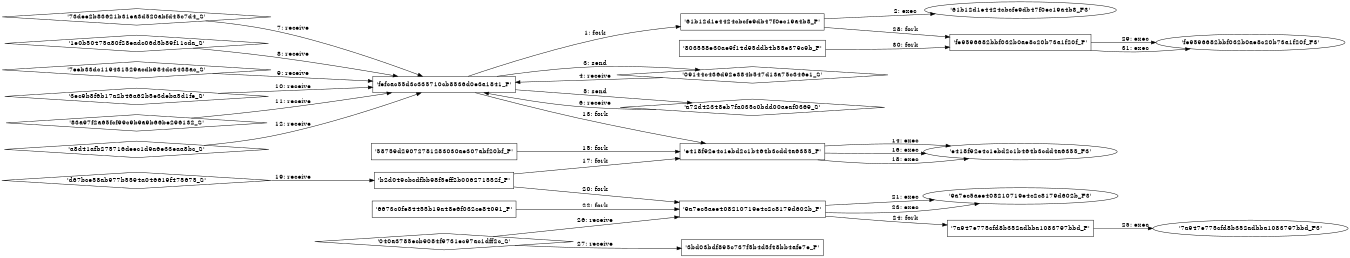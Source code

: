 digraph "D:\Learning\Paper\apt\基于CTI的攻击预警\Dataset\攻击图\ASGfromALLCTI\Vulnerability Spotlight - McAfee ePolicy Orchestrator DataChannel Blind SQL Injection Vulnerability.dot" {
rankdir="LR"
size="9"
fixedsize="false"
splines="true"
nodesep=0.3
ranksep=0
fontsize=10
overlap="scalexy"
engine= "neato"
	"'fefcac55d3c335710cb8536d0e3a1841_P'" [node_type=Process shape=box]
	"'61b12d1e4424cbcfe9db47f0ec19a4b8_P'" [node_type=Process shape=box]
	"'fefcac55d3c335710cb8536d0e3a1841_P'" -> "'61b12d1e4424cbcfe9db47f0ec19a4b8_P'" [label="1: fork"]
	"'61b12d1e4424cbcfe9db47f0ec19a4b8_P'" [node_type=Process shape=box]
	"'61b12d1e4424cbcfe9db47f0ec19a4b8_F3'" [node_type=File shape=ellipse]
	"'61b12d1e4424cbcfe9db47f0ec19a4b8_P'" -> "'61b12d1e4424cbcfe9db47f0ec19a4b8_F3'" [label="2: exec"]
	"'09144c436d92e384b547d13a75c346e1_S'" [node_type=Socket shape=diamond]
	"'fefcac55d3c335710cb8536d0e3a1841_P'" [node_type=Process shape=box]
	"'fefcac55d3c335710cb8536d0e3a1841_P'" -> "'09144c436d92e384b547d13a75c346e1_S'" [label="3: send"]
	"'09144c436d92e384b547d13a75c346e1_S'" -> "'fefcac55d3c335710cb8536d0e3a1841_P'" [label="4: receive"]
	"'a72d42348eb7fa035c0bdd00aeaf0369_S'" [node_type=Socket shape=diamond]
	"'fefcac55d3c335710cb8536d0e3a1841_P'" [node_type=Process shape=box]
	"'fefcac55d3c335710cb8536d0e3a1841_P'" -> "'a72d42348eb7fa035c0bdd00aeaf0369_S'" [label="5: send"]
	"'a72d42348eb7fa035c0bdd00aeaf0369_S'" -> "'fefcac55d3c335710cb8536d0e3a1841_P'" [label="6: receive"]
	"'fefcac55d3c335710cb8536d0e3a1841_P'" [node_type=Process shape=box]
	"'73dee2b83621b31ea3d520abfd45c7d4_S'" [node_type=Socket shape=diamond]
	"'73dee2b83621b31ea3d520abfd45c7d4_S'" -> "'fefcac55d3c335710cb8536d0e3a1841_P'" [label="7: receive"]
	"'fefcac55d3c335710cb8536d0e3a1841_P'" [node_type=Process shape=box]
	"'1e0b50475a80f28eadc06d5b89f11cda_S'" [node_type=Socket shape=diamond]
	"'1e0b50475a80f28eadc06d5b89f11cda_S'" -> "'fefcac55d3c335710cb8536d0e3a1841_P'" [label="8: receive"]
	"'fefcac55d3c335710cb8536d0e3a1841_P'" [node_type=Process shape=box]
	"'7eeb33dc119431529acdb984dc3438ac_S'" [node_type=Socket shape=diamond]
	"'7eeb33dc119431529acdb984dc3438ac_S'" -> "'fefcac55d3c335710cb8536d0e3a1841_P'" [label="9: receive"]
	"'fefcac55d3c335710cb8536d0e3a1841_P'" [node_type=Process shape=box]
	"'3ec9b8f6b17a2b46a62b5e3deba5d1fe_S'" [node_type=Socket shape=diamond]
	"'3ec9b8f6b17a2b46a62b5e3deba5d1fe_S'" -> "'fefcac55d3c335710cb8536d0e3a1841_P'" [label="10: receive"]
	"'fefcac55d3c335710cb8536d0e3a1841_P'" [node_type=Process shape=box]
	"'83a97f2a65fcf99c9b9a9b66be296132_S'" [node_type=Socket shape=diamond]
	"'83a97f2a65fcf99c9b9a9b66be296132_S'" -> "'fefcac55d3c335710cb8536d0e3a1841_P'" [label="11: receive"]
	"'fefcac55d3c335710cb8536d0e3a1841_P'" [node_type=Process shape=box]
	"'a8d41afb275716deec1d9a6e33eaa8bc_S'" [node_type=Socket shape=diamond]
	"'a8d41afb275716deec1d9a6e33eaa8bc_S'" -> "'fefcac55d3c335710cb8536d0e3a1841_P'" [label="12: receive"]
	"'fefcac55d3c335710cb8536d0e3a1841_P'" [node_type=Process shape=box]
	"'e418f92e4c1ebd2c1b464b3cdd4a6355_P'" [node_type=Process shape=box]
	"'fefcac55d3c335710cb8536d0e3a1841_P'" -> "'e418f92e4c1ebd2c1b464b3cdd4a6355_P'" [label="13: fork"]
	"'e418f92e4c1ebd2c1b464b3cdd4a6355_P'" [node_type=Process shape=box]
	"'e418f92e4c1ebd2c1b464b3cdd4a6355_F3'" [node_type=File shape=ellipse]
	"'e418f92e4c1ebd2c1b464b3cdd4a6355_P'" -> "'e418f92e4c1ebd2c1b464b3cdd4a6355_F3'" [label="14: exec"]
	"'58759d29072781283030ae307abf20bf_P'" [node_type=Process shape=box]
	"'e418f92e4c1ebd2c1b464b3cdd4a6355_P'" [node_type=Process shape=box]
	"'58759d29072781283030ae307abf20bf_P'" -> "'e418f92e4c1ebd2c1b464b3cdd4a6355_P'" [label="15: fork"]
	"'e418f92e4c1ebd2c1b464b3cdd4a6355_P'" [node_type=Process shape=box]
	"'e418f92e4c1ebd2c1b464b3cdd4a6355_F3'" [node_type=File shape=ellipse]
	"'e418f92e4c1ebd2c1b464b3cdd4a6355_P'" -> "'e418f92e4c1ebd2c1b464b3cdd4a6355_F3'" [label="16: exec"]
	"'b2d049cbcdfbb98f5eff2b006271552f_P'" [node_type=Process shape=box]
	"'e418f92e4c1ebd2c1b464b3cdd4a6355_P'" [node_type=Process shape=box]
	"'b2d049cbcdfbb98f5eff2b006271552f_P'" -> "'e418f92e4c1ebd2c1b464b3cdd4a6355_P'" [label="17: fork"]
	"'e418f92e4c1ebd2c1b464b3cdd4a6355_P'" [node_type=Process shape=box]
	"'e418f92e4c1ebd2c1b464b3cdd4a6355_F3'" [node_type=File shape=ellipse]
	"'e418f92e4c1ebd2c1b464b3cdd4a6355_P'" -> "'e418f92e4c1ebd2c1b464b3cdd4a6355_F3'" [label="18: exec"]
	"'b2d049cbcdfbb98f5eff2b006271552f_P'" [node_type=Process shape=box]
	"'d67bce58ab977b5594a046619f475675_S'" [node_type=Socket shape=diamond]
	"'d67bce58ab977b5594a046619f475675_S'" -> "'b2d049cbcdfbb98f5eff2b006271552f_P'" [label="19: receive"]
	"'b2d049cbcdfbb98f5eff2b006271552f_P'" [node_type=Process shape=box]
	"'9a7ec5aee408210719e4c2c8179d602b_P'" [node_type=Process shape=box]
	"'b2d049cbcdfbb98f5eff2b006271552f_P'" -> "'9a7ec5aee408210719e4c2c8179d602b_P'" [label="20: fork"]
	"'9a7ec5aee408210719e4c2c8179d602b_P'" [node_type=Process shape=box]
	"'9a7ec5aee408210719e4c2c8179d602b_F3'" [node_type=File shape=ellipse]
	"'9a7ec5aee408210719e4c2c8179d602b_P'" -> "'9a7ec5aee408210719e4c2c8179d602b_F3'" [label="21: exec"]
	"'6673c0fe84455b19a48e6f032ce84091_P'" [node_type=Process shape=box]
	"'9a7ec5aee408210719e4c2c8179d602b_P'" [node_type=Process shape=box]
	"'6673c0fe84455b19a48e6f032ce84091_P'" -> "'9a7ec5aee408210719e4c2c8179d602b_P'" [label="22: fork"]
	"'9a7ec5aee408210719e4c2c8179d602b_P'" [node_type=Process shape=box]
	"'9a7ec5aee408210719e4c2c8179d602b_F3'" [node_type=File shape=ellipse]
	"'9a7ec5aee408210719e4c2c8179d602b_P'" -> "'9a7ec5aee408210719e4c2c8179d602b_F3'" [label="23: exec"]
	"'9a7ec5aee408210719e4c2c8179d602b_P'" [node_type=Process shape=box]
	"'7a947e775cfd8b352adbba1083797bbd_P'" [node_type=Process shape=box]
	"'9a7ec5aee408210719e4c2c8179d602b_P'" -> "'7a947e775cfd8b352adbba1083797bbd_P'" [label="24: fork"]
	"'7a947e775cfd8b352adbba1083797bbd_P'" [node_type=Process shape=box]
	"'7a947e775cfd8b352adbba1083797bbd_F3'" [node_type=File shape=ellipse]
	"'7a947e775cfd8b352adbba1083797bbd_P'" -> "'7a947e775cfd8b352adbba1083797bbd_F3'" [label="25: exec"]
	"'9a7ec5aee408210719e4c2c8179d602b_P'" [node_type=Process shape=box]
	"'040a3785ecb9084f9731ec97ac1dff2c_S'" [node_type=Socket shape=diamond]
	"'040a3785ecb9084f9731ec97ac1dff2c_S'" -> "'9a7ec5aee408210719e4c2c8179d602b_P'" [label="26: receive"]
	"'3bd03bdf895c737f5b4d5f48bb4afe7e_P'" [node_type=Process shape=box]
	"'040a3785ecb9084f9731ec97ac1dff2c_S'" [node_type=Socket shape=diamond]
	"'040a3785ecb9084f9731ec97ac1dff2c_S'" -> "'3bd03bdf895c737f5b4d5f48bb4afe7e_P'" [label="27: receive"]
	"'61b12d1e4424cbcfe9db47f0ec19a4b8_P'" [node_type=Process shape=box]
	"'fe9596682bbf032b0ae8c20b73a1f20f_P'" [node_type=Process shape=box]
	"'61b12d1e4424cbcfe9db47f0ec19a4b8_P'" -> "'fe9596682bbf032b0ae8c20b73a1f20f_P'" [label="28: fork"]
	"'fe9596682bbf032b0ae8c20b73a1f20f_P'" [node_type=Process shape=box]
	"'fe9596682bbf032b0ae8c20b73a1f20f_F3'" [node_type=File shape=ellipse]
	"'fe9596682bbf032b0ae8c20b73a1f20f_P'" -> "'fe9596682bbf032b0ae8c20b73a1f20f_F3'" [label="29: exec"]
	"'803558e30ae9f14d95ddb4b55e379c9b_P'" [node_type=Process shape=box]
	"'fe9596682bbf032b0ae8c20b73a1f20f_P'" [node_type=Process shape=box]
	"'803558e30ae9f14d95ddb4b55e379c9b_P'" -> "'fe9596682bbf032b0ae8c20b73a1f20f_P'" [label="30: fork"]
	"'fe9596682bbf032b0ae8c20b73a1f20f_P'" [node_type=Process shape=box]
	"'fe9596682bbf032b0ae8c20b73a1f20f_F3'" [node_type=File shape=ellipse]
	"'fe9596682bbf032b0ae8c20b73a1f20f_P'" -> "'fe9596682bbf032b0ae8c20b73a1f20f_F3'" [label="31: exec"]
}
